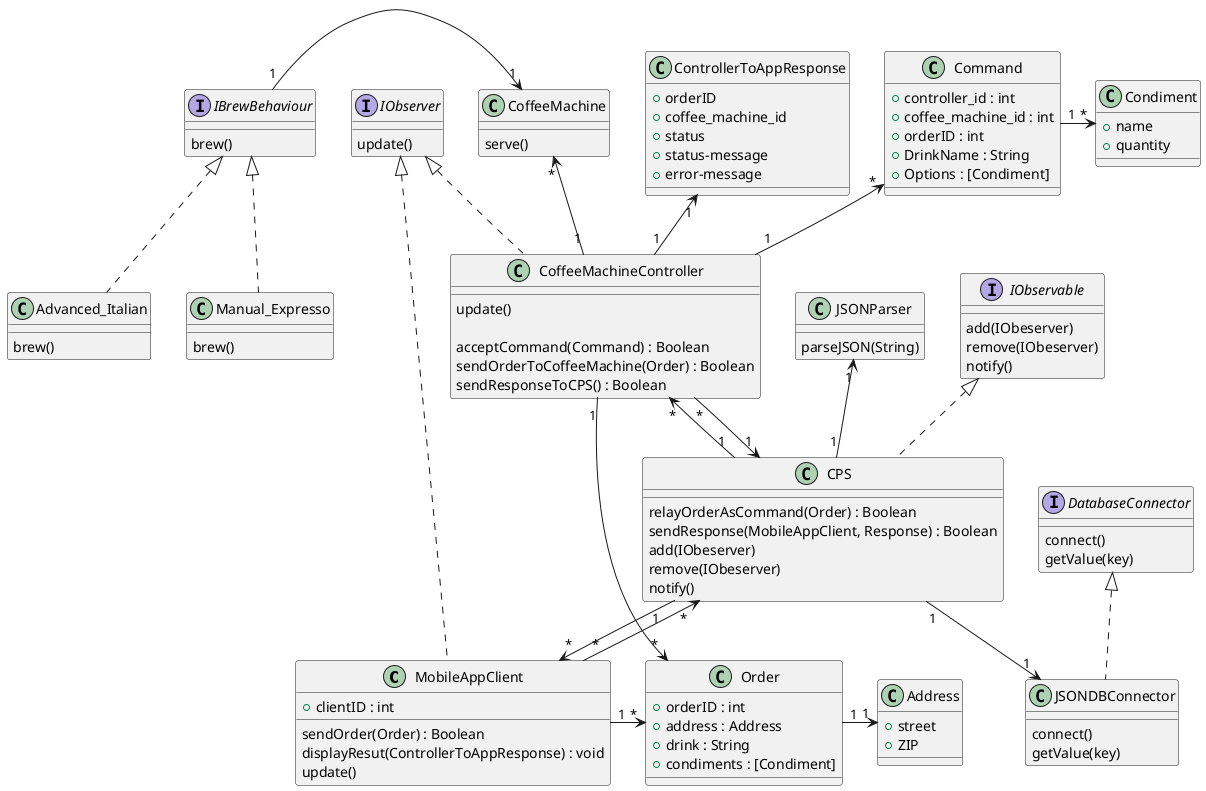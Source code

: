 @startuml
class MobileAppClient implements IObserver{
	+ clientID : int
	sendOrder(Order) : Boolean
	displayResut(ControllerToAppResponse) : void
	update()
}

class Order{
	+ orderID : int
	+ address : Address
	+ drink : String
	+ condiments : [Condiment]
}

class Command{
	+ controller_id : int
	+ coffee_machine_id : int
	+ orderID : int
	+ DrinkName : String
	+ Options : [Condiment]
}

class Condiment{
	+ name
	+ quantity
}

class Address{
	+ street
	+ ZIP
}

class CPS implements IObservable{
	relayOrderAsCommand(Order) : Boolean
	sendResponse(MobileAppClient, Response) : Boolean
	add(IObeserver)
	remove(IObeserver)
	notify()
}

interface IObservable{
	add(IObeserver)
	remove(IObeserver)
	notify()
}

interface IObserver{
	update()
}

class ControllerToAppResponse{
	+ orderID
	+ coffee_machine_id
	+ status
	+ status-message
	+ error-message
}

class CoffeeMachineController implements IObserver{

	update()

	acceptCommand(Command) : Boolean
	sendOrderToCoffeeMachine(Order) : Boolean
	sendResponseToCPS() : Boolean
}

interface DatabaseConnector{
	connect()
	getValue(key)
}

class JSONDBConnector implements DatabaseConnector{ 
	connect()
	getValue(key)
}

class JSONParser{
	parseJSON(String)
}

Interface IBrewBehaviour{
	brew()
}

class CoffeeMachine{
	serve() 
}

Class Advanced_Italian implements IBrewBehaviour{
	brew()
}

Class Manual_Expresso implements IBrewBehaviour{	
	brew()
}

CPS "1" -up-> "1" JSONParser
MobileAppClient "1" -> "*" Order
CoffeeMachineController "1" -down-> "*" Order
CoffeeMachineController "1" -up-> "*" Command
Command "1" -> "*" Condiment
Order "1" -> "1" Address
CoffeeMachineController	"1" -up-> "*" CoffeeMachine
CPS "1" -up-> "*" CoffeeMachineController
CPS "1" -down-> "*" MobileAppClient
CPS "1" <-down- "*" CoffeeMachineController
MobileAppClient "*" -up-> "*" CPS
CoffeeMachineController "1" -up-> "1" ControllerToAppResponse
CPS "1" -down-> "1" JSONDBConnector
CoffeeMachine "1" <-left- "1" IBrewBehaviour
@enduml
